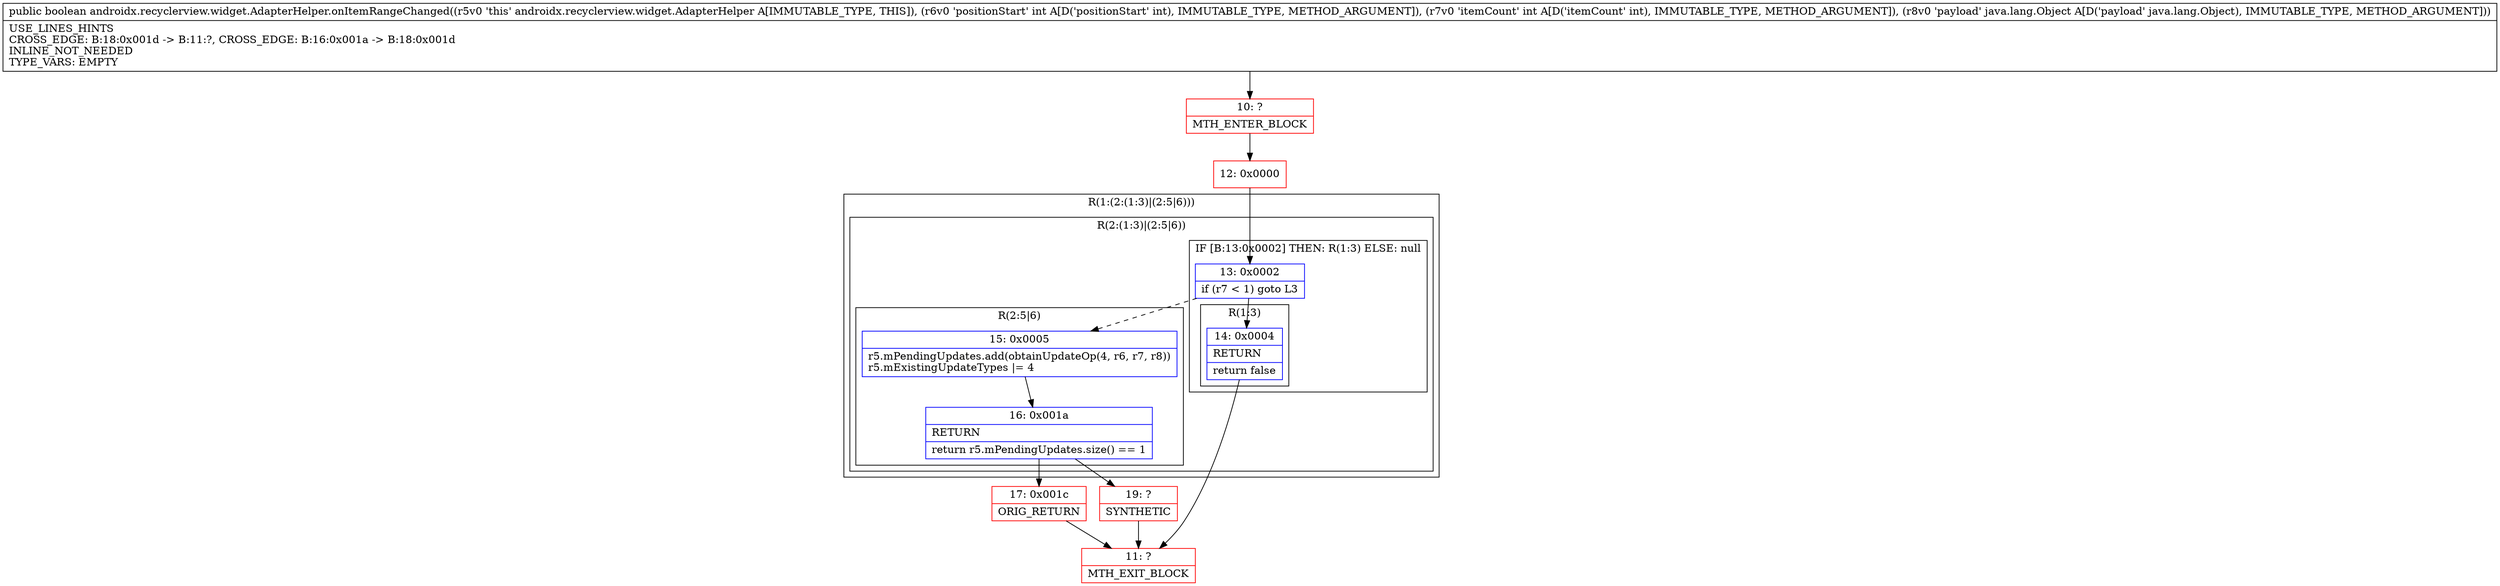 digraph "CFG forandroidx.recyclerview.widget.AdapterHelper.onItemRangeChanged(IILjava\/lang\/Object;)Z" {
subgraph cluster_Region_430504424 {
label = "R(1:(2:(1:3)|(2:5|6)))";
node [shape=record,color=blue];
subgraph cluster_Region_629346571 {
label = "R(2:(1:3)|(2:5|6))";
node [shape=record,color=blue];
subgraph cluster_IfRegion_1944928407 {
label = "IF [B:13:0x0002] THEN: R(1:3) ELSE: null";
node [shape=record,color=blue];
Node_13 [shape=record,label="{13\:\ 0x0002|if (r7 \< 1) goto L3\l}"];
subgraph cluster_Region_1254681300 {
label = "R(1:3)";
node [shape=record,color=blue];
Node_14 [shape=record,label="{14\:\ 0x0004|RETURN\l|return false\l}"];
}
}
subgraph cluster_Region_342961628 {
label = "R(2:5|6)";
node [shape=record,color=blue];
Node_15 [shape=record,label="{15\:\ 0x0005|r5.mPendingUpdates.add(obtainUpdateOp(4, r6, r7, r8))\lr5.mExistingUpdateTypes \|= 4\l}"];
Node_16 [shape=record,label="{16\:\ 0x001a|RETURN\l|return r5.mPendingUpdates.size() == 1\l}"];
}
}
}
Node_10 [shape=record,color=red,label="{10\:\ ?|MTH_ENTER_BLOCK\l}"];
Node_12 [shape=record,color=red,label="{12\:\ 0x0000}"];
Node_11 [shape=record,color=red,label="{11\:\ ?|MTH_EXIT_BLOCK\l}"];
Node_17 [shape=record,color=red,label="{17\:\ 0x001c|ORIG_RETURN\l}"];
Node_19 [shape=record,color=red,label="{19\:\ ?|SYNTHETIC\l}"];
MethodNode[shape=record,label="{public boolean androidx.recyclerview.widget.AdapterHelper.onItemRangeChanged((r5v0 'this' androidx.recyclerview.widget.AdapterHelper A[IMMUTABLE_TYPE, THIS]), (r6v0 'positionStart' int A[D('positionStart' int), IMMUTABLE_TYPE, METHOD_ARGUMENT]), (r7v0 'itemCount' int A[D('itemCount' int), IMMUTABLE_TYPE, METHOD_ARGUMENT]), (r8v0 'payload' java.lang.Object A[D('payload' java.lang.Object), IMMUTABLE_TYPE, METHOD_ARGUMENT]))  | USE_LINES_HINTS\lCROSS_EDGE: B:18:0x001d \-\> B:11:?, CROSS_EDGE: B:16:0x001a \-\> B:18:0x001d\lINLINE_NOT_NEEDED\lTYPE_VARS: EMPTY\l}"];
MethodNode -> Node_10;Node_13 -> Node_14;
Node_13 -> Node_15[style=dashed];
Node_14 -> Node_11;
Node_15 -> Node_16;
Node_16 -> Node_17;
Node_16 -> Node_19;
Node_10 -> Node_12;
Node_12 -> Node_13;
Node_17 -> Node_11;
Node_19 -> Node_11;
}

